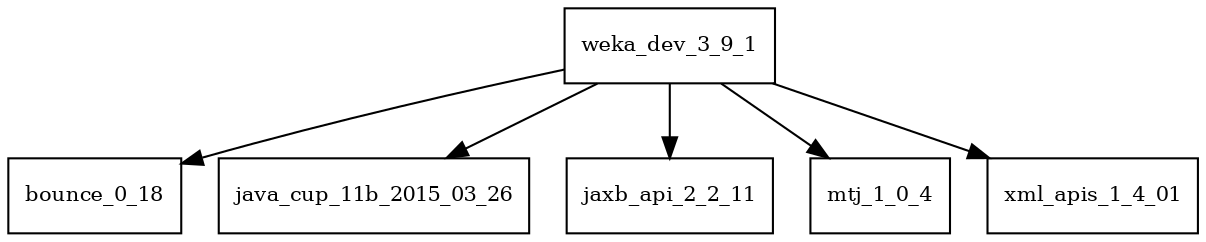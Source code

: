digraph weka_dev_3_9_1_dependencies {
  node [shape = box, fontsize=10.0];
  weka_dev_3_9_1 -> bounce_0_18;
  weka_dev_3_9_1 -> java_cup_11b_2015_03_26;
  weka_dev_3_9_1 -> jaxb_api_2_2_11;
  weka_dev_3_9_1 -> mtj_1_0_4;
  weka_dev_3_9_1 -> xml_apis_1_4_01;
}
